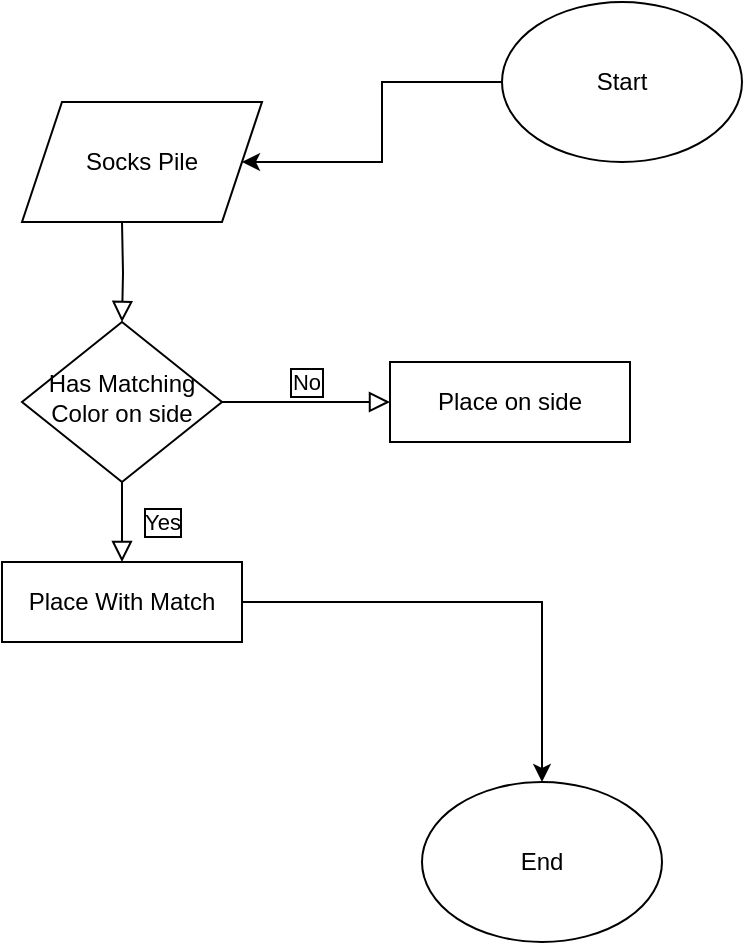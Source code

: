 <mxfile version="14.6.6" type="github" pages="7">
  <diagram id="C5RBs43oDa-KdzZeNtuy" name="Socks">
    <mxGraphModel dx="1002" dy="658" grid="1" gridSize="10" guides="1" tooltips="1" connect="1" arrows="1" fold="1" page="1" pageScale="1" pageWidth="827" pageHeight="1169" math="0" shadow="0">
      <root>
        <mxCell id="WIyWlLk6GJQsqaUBKTNV-0" />
        <mxCell id="WIyWlLk6GJQsqaUBKTNV-1" parent="WIyWlLk6GJQsqaUBKTNV-0" />
        <mxCell id="WIyWlLk6GJQsqaUBKTNV-2" value="" style="rounded=0;html=1;jettySize=auto;orthogonalLoop=1;fontSize=11;endArrow=block;endFill=0;endSize=8;strokeWidth=1;shadow=0;labelBackgroundColor=none;edgeStyle=orthogonalEdgeStyle;" parent="WIyWlLk6GJQsqaUBKTNV-1" target="WIyWlLk6GJQsqaUBKTNV-6" edge="1">
          <mxGeometry relative="1" as="geometry">
            <mxPoint x="220" y="120" as="sourcePoint" />
          </mxGeometry>
        </mxCell>
        <mxCell id="WIyWlLk6GJQsqaUBKTNV-4" value="Yes" style="rounded=0;html=1;jettySize=auto;orthogonalLoop=1;fontSize=11;endArrow=block;endFill=0;endSize=8;strokeWidth=1;shadow=0;labelBackgroundColor=none;edgeStyle=orthogonalEdgeStyle;labelBorderColor=#000000;" parent="WIyWlLk6GJQsqaUBKTNV-1" source="WIyWlLk6GJQsqaUBKTNV-6" edge="1">
          <mxGeometry y="20" relative="1" as="geometry">
            <mxPoint as="offset" />
            <mxPoint x="220" y="290" as="targetPoint" />
          </mxGeometry>
        </mxCell>
        <mxCell id="WIyWlLk6GJQsqaUBKTNV-5" value="No" style="edgeStyle=orthogonalEdgeStyle;rounded=0;html=1;jettySize=auto;orthogonalLoop=1;fontSize=11;endArrow=block;endFill=0;endSize=8;strokeWidth=1;shadow=0;labelBackgroundColor=none;entryX=0;entryY=0.5;entryDx=0;entryDy=0;labelBorderColor=#000000;" parent="WIyWlLk6GJQsqaUBKTNV-1" source="WIyWlLk6GJQsqaUBKTNV-6" target="gODmdHOudrphZEfgqoJs-0" edge="1">
          <mxGeometry y="10" relative="1" as="geometry">
            <mxPoint as="offset" />
          </mxGeometry>
        </mxCell>
        <mxCell id="WIyWlLk6GJQsqaUBKTNV-6" value="Has Matching Color on side" style="rhombus;whiteSpace=wrap;html=1;shadow=0;fontFamily=Helvetica;fontSize=12;align=center;strokeWidth=1;spacing=6;spacingTop=-4;" parent="WIyWlLk6GJQsqaUBKTNV-1" vertex="1">
          <mxGeometry x="170" y="170" width="100" height="80" as="geometry" />
        </mxCell>
        <mxCell id="EPPuOTUzUYi-cAs1gJ0Z-3" style="edgeStyle=orthogonalEdgeStyle;rounded=0;orthogonalLoop=1;jettySize=auto;html=1;exitX=1;exitY=0.5;exitDx=0;exitDy=0;entryX=0.5;entryY=0;entryDx=0;entryDy=0;fontColor=#000000;" parent="WIyWlLk6GJQsqaUBKTNV-1" source="WIyWlLk6GJQsqaUBKTNV-7" target="EPPuOTUzUYi-cAs1gJ0Z-2" edge="1">
          <mxGeometry relative="1" as="geometry" />
        </mxCell>
        <mxCell id="WIyWlLk6GJQsqaUBKTNV-7" value="Place With Match" style="rounded=0;whiteSpace=wrap;html=1;fontSize=12;glass=0;strokeWidth=1;shadow=0;" parent="WIyWlLk6GJQsqaUBKTNV-1" vertex="1">
          <mxGeometry x="160" y="290" width="120" height="40" as="geometry" />
        </mxCell>
        <mxCell id="gODmdHOudrphZEfgqoJs-0" value="Place on side" style="rounded=0;whiteSpace=wrap;html=1;fontSize=12;glass=0;strokeWidth=1;shadow=0;" parent="WIyWlLk6GJQsqaUBKTNV-1" vertex="1">
          <mxGeometry x="354" y="190" width="120" height="40" as="geometry" />
        </mxCell>
        <mxCell id="EPPuOTUzUYi-cAs1gJ0Z-1" style="edgeStyle=orthogonalEdgeStyle;rounded=0;orthogonalLoop=1;jettySize=auto;html=1;exitX=0;exitY=0.5;exitDx=0;exitDy=0;entryX=1;entryY=0.5;entryDx=0;entryDy=0;fontColor=#000000;" parent="WIyWlLk6GJQsqaUBKTNV-1" source="EPPuOTUzUYi-cAs1gJ0Z-0" target="xTXGooyQytZjwpODBnOT-0" edge="1">
          <mxGeometry relative="1" as="geometry">
            <mxPoint x="280" y="100" as="targetPoint" />
          </mxGeometry>
        </mxCell>
        <mxCell id="EPPuOTUzUYi-cAs1gJ0Z-0" value="Start" style="ellipse;whiteSpace=wrap;html=1;fontColor=#000000;" parent="WIyWlLk6GJQsqaUBKTNV-1" vertex="1">
          <mxGeometry x="410" y="10" width="120" height="80" as="geometry" />
        </mxCell>
        <mxCell id="EPPuOTUzUYi-cAs1gJ0Z-2" value="End" style="ellipse;whiteSpace=wrap;html=1;fontColor=#000000;" parent="WIyWlLk6GJQsqaUBKTNV-1" vertex="1">
          <mxGeometry x="370" y="400" width="120" height="80" as="geometry" />
        </mxCell>
        <mxCell id="xTXGooyQytZjwpODBnOT-0" value="Socks Pile" style="shape=parallelogram;perimeter=parallelogramPerimeter;whiteSpace=wrap;html=1;fixedSize=1;rounded=0;sketch=0;" vertex="1" parent="WIyWlLk6GJQsqaUBKTNV-1">
          <mxGeometry x="170" y="60" width="120" height="60" as="geometry" />
        </mxCell>
      </root>
    </mxGraphModel>
  </diagram>
  <diagram id="JwaZIwLnCaRZqTgcnBQv" name="Shirts">
    <mxGraphModel dx="1002" dy="715" grid="1" gridSize="10" guides="1" tooltips="1" connect="1" arrows="1" fold="1" page="1" pageScale="1" pageWidth="850" pageHeight="1100" math="0" shadow="0">
      <root>
        <mxCell id="YX02N_2gWfQbAGaPMNwx-0" />
        <mxCell id="YX02N_2gWfQbAGaPMNwx-1" parent="YX02N_2gWfQbAGaPMNwx-0" />
        <mxCell id="n0wWu6Av8mYLY1hxn7-u-5" style="edgeStyle=orthogonalEdgeStyle;rounded=0;orthogonalLoop=1;jettySize=auto;html=1;exitX=0.5;exitY=1;exitDx=0;exitDy=0;entryX=0.5;entryY=0;entryDx=0;entryDy=0;" parent="YX02N_2gWfQbAGaPMNwx-1" source="YX02N_2gWfQbAGaPMNwx-3" target="YX02N_2gWfQbAGaPMNwx-6" edge="1">
          <mxGeometry relative="1" as="geometry" />
        </mxCell>
        <mxCell id="YX02N_2gWfQbAGaPMNwx-3" value="Start in Middle of Rack" style="rounded=1;whiteSpace=wrap;html=1;fontSize=12;glass=0;strokeWidth=1;shadow=0;" parent="YX02N_2gWfQbAGaPMNwx-1" vertex="1">
          <mxGeometry x="350" y="60" width="120" height="40" as="geometry" />
        </mxCell>
        <mxCell id="YX02N_2gWfQbAGaPMNwx-4" value="Too Small" style="edgeStyle=orthogonalEdgeStyle;rounded=0;html=1;jettySize=auto;orthogonalLoop=1;fontSize=11;endArrow=block;endFill=0;endSize=8;strokeWidth=1;shadow=0;labelBackgroundColor=none;labelBorderColor=#000000;" parent="YX02N_2gWfQbAGaPMNwx-1" source="YX02N_2gWfQbAGaPMNwx-6" target="YX02N_2gWfQbAGaPMNwx-8" edge="1">
          <mxGeometry y="10" relative="1" as="geometry">
            <mxPoint as="offset" />
          </mxGeometry>
        </mxCell>
        <mxCell id="YX02N_2gWfQbAGaPMNwx-5" value="Too Big" style="edgeStyle=orthogonalEdgeStyle;rounded=0;orthogonalLoop=1;jettySize=auto;html=1;labelBorderColor=#000000;" parent="YX02N_2gWfQbAGaPMNwx-1" source="YX02N_2gWfQbAGaPMNwx-6" target="YX02N_2gWfQbAGaPMNwx-10" edge="1">
          <mxGeometry relative="1" as="geometry" />
        </mxCell>
        <mxCell id="YX02N_2gWfQbAGaPMNwx-6" value="Shirt Size" style="rhombus;whiteSpace=wrap;html=1;shadow=0;fontFamily=Helvetica;fontSize=12;align=center;strokeWidth=1;spacing=6;spacingTop=-4;" parent="YX02N_2gWfQbAGaPMNwx-1" vertex="1">
          <mxGeometry x="360" y="150" width="100" height="80" as="geometry" />
        </mxCell>
        <mxCell id="n0wWu6Av8mYLY1hxn7-u-2" style="edgeStyle=orthogonalEdgeStyle;rounded=0;orthogonalLoop=1;jettySize=auto;html=1;entryX=1;entryY=0.5;entryDx=0;entryDy=0;" parent="YX02N_2gWfQbAGaPMNwx-1" source="YX02N_2gWfQbAGaPMNwx-8" target="n0wWu6Av8mYLY1hxn7-u-1" edge="1">
          <mxGeometry relative="1" as="geometry">
            <Array as="points">
              <mxPoint x="610" y="330" />
            </Array>
          </mxGeometry>
        </mxCell>
        <mxCell id="YX02N_2gWfQbAGaPMNwx-8" value="Move Right" style="rounded=0;whiteSpace=wrap;html=1;fontSize=12;glass=0;strokeWidth=1;shadow=0;" parent="YX02N_2gWfQbAGaPMNwx-1" vertex="1">
          <mxGeometry x="560" y="170" width="120" height="40" as="geometry" />
        </mxCell>
        <mxCell id="n0wWu6Av8mYLY1hxn7-u-3" style="edgeStyle=orthogonalEdgeStyle;rounded=0;orthogonalLoop=1;jettySize=auto;html=1;exitX=0.5;exitY=1;exitDx=0;exitDy=0;entryX=0;entryY=0.5;entryDx=0;entryDy=0;" parent="YX02N_2gWfQbAGaPMNwx-1" source="YX02N_2gWfQbAGaPMNwx-10" target="n0wWu6Av8mYLY1hxn7-u-1" edge="1">
          <mxGeometry relative="1" as="geometry" />
        </mxCell>
        <mxCell id="YX02N_2gWfQbAGaPMNwx-10" value="Move Left" style="rounded=0;whiteSpace=wrap;html=1;fontSize=12;glass=0;strokeWidth=1;shadow=0;" parent="YX02N_2gWfQbAGaPMNwx-1" vertex="1">
          <mxGeometry x="170" y="170" width="120" height="40" as="geometry" />
        </mxCell>
        <mxCell id="YX02N_2gWfQbAGaPMNwx-12" value="Yes" style="edgeStyle=orthogonalEdgeStyle;rounded=0;orthogonalLoop=1;jettySize=auto;html=1;labelBorderColor=#000000;" parent="YX02N_2gWfQbAGaPMNwx-1" edge="1">
          <mxGeometry relative="1" as="geometry">
            <mxPoint x="410" y="365" as="sourcePoint" />
            <mxPoint x="410" y="437.5" as="targetPoint" />
          </mxGeometry>
        </mxCell>
        <mxCell id="n0wWu6Av8mYLY1hxn7-u-4" value="No" style="edgeStyle=orthogonalEdgeStyle;rounded=0;orthogonalLoop=1;jettySize=auto;html=1;exitX=0.5;exitY=0;exitDx=0;exitDy=0;entryX=0.5;entryY=1;entryDx=0;entryDy=0;labelBorderColor=#000000;" parent="YX02N_2gWfQbAGaPMNwx-1" source="n0wWu6Av8mYLY1hxn7-u-1" target="YX02N_2gWfQbAGaPMNwx-6" edge="1">
          <mxGeometry relative="1" as="geometry" />
        </mxCell>
        <mxCell id="n0wWu6Av8mYLY1hxn7-u-1" value="Right Size" style="rhombus;whiteSpace=wrap;html=1;shadow=0;fontFamily=Helvetica;fontSize=12;align=center;strokeWidth=1;spacing=6;spacingTop=-4;" parent="YX02N_2gWfQbAGaPMNwx-1" vertex="1">
          <mxGeometry x="360" y="290" width="100" height="80" as="geometry" />
        </mxCell>
        <mxCell id="2FtDQ7X0aYbyGIQMDfKx-0" value="End" style="ellipse;whiteSpace=wrap;html=1;fontColor=#000000;" parent="YX02N_2gWfQbAGaPMNwx-1" vertex="1">
          <mxGeometry x="350" y="440" width="120" height="80" as="geometry" />
        </mxCell>
      </root>
    </mxGraphModel>
  </diagram>
  <diagram id="P8_YYbq9w0NBElO1dFQf" name="Food">
    <mxGraphModel dx="2029" dy="774" grid="1" gridSize="10" guides="1" tooltips="1" connect="1" arrows="1" fold="1" page="1" pageScale="1" pageWidth="850" pageHeight="1100" math="0" shadow="0">
      <root>
        <mxCell id="TCgS16UWPqWZcTtPF7X4-0" />
        <mxCell id="TCgS16UWPqWZcTtPF7X4-1" parent="TCgS16UWPqWZcTtPF7X4-0" />
        <mxCell id="TCgS16UWPqWZcTtPF7X4-2" value="Yes" style="edgeStyle=orthogonalEdgeStyle;rounded=0;orthogonalLoop=1;jettySize=auto;html=1;exitX=1;exitY=0.5;exitDx=0;exitDy=0;entryX=0;entryY=0.5;entryDx=0;entryDy=0;labelBorderColor=#000000;" parent="TCgS16UWPqWZcTtPF7X4-1" source="TCgS16UWPqWZcTtPF7X4-4" target="TCgS16UWPqWZcTtPF7X4-6" edge="1">
          <mxGeometry relative="1" as="geometry" />
        </mxCell>
        <mxCell id="TCgS16UWPqWZcTtPF7X4-3" value="No" style="edgeStyle=orthogonalEdgeStyle;rounded=0;orthogonalLoop=1;jettySize=auto;html=1;exitX=0.5;exitY=1;exitDx=0;exitDy=0;entryX=0;entryY=0.5;entryDx=0;entryDy=0;labelBorderColor=#000000;" parent="TCgS16UWPqWZcTtPF7X4-1" source="TCgS16UWPqWZcTtPF7X4-4" target="TCgS16UWPqWZcTtPF7X4-10" edge="1">
          <mxGeometry x="-0.778" relative="1" as="geometry">
            <mxPoint as="offset" />
          </mxGeometry>
        </mxCell>
        <mxCell id="TCgS16UWPqWZcTtPF7X4-4" value="Item Needed" style="rhombus;whiteSpace=wrap;html=1;shadow=0;fontFamily=Helvetica;fontSize=12;align=center;strokeWidth=1;spacing=6;spacingTop=-4;" parent="TCgS16UWPqWZcTtPF7X4-1" vertex="1">
          <mxGeometry x="-625" y="170" width="100" height="80" as="geometry" />
        </mxCell>
        <mxCell id="TCgS16UWPqWZcTtPF7X4-5" value="" style="edgeStyle=orthogonalEdgeStyle;rounded=0;orthogonalLoop=1;jettySize=auto;html=1;" parent="TCgS16UWPqWZcTtPF7X4-1" source="TCgS16UWPqWZcTtPF7X4-6" edge="1">
          <mxGeometry relative="1" as="geometry">
            <mxPoint x="-365" y="290" as="targetPoint" />
          </mxGeometry>
        </mxCell>
        <mxCell id="TCgS16UWPqWZcTtPF7X4-6" value="Add to List" style="whiteSpace=wrap;html=1;rounded=0;shadow=0;strokeWidth=1;glass=0;" parent="TCgS16UWPqWZcTtPF7X4-1" vertex="1">
          <mxGeometry x="-425" y="187.5" width="120" height="45" as="geometry" />
        </mxCell>
        <mxCell id="TCgS16UWPqWZcTtPF7X4-7" value="Yes" style="edgeStyle=orthogonalEdgeStyle;rounded=0;orthogonalLoop=1;jettySize=auto;html=1;exitX=1;exitY=0.5;exitDx=0;exitDy=0;labelBorderColor=#000000;" parent="TCgS16UWPqWZcTtPF7X4-1" source="WmwJRZxapRDCOBKStBZ3-0" edge="1">
          <mxGeometry relative="1" as="geometry">
            <mxPoint x="-225" y="335" as="targetPoint" />
            <mxPoint x="-305" y="335" as="sourcePoint" />
          </mxGeometry>
        </mxCell>
        <mxCell id="TCgS16UWPqWZcTtPF7X4-8" value="No" style="edgeStyle=orthogonalEdgeStyle;rounded=0;orthogonalLoop=1;jettySize=auto;html=1;exitX=0.5;exitY=1;exitDx=0;exitDy=0;" parent="TCgS16UWPqWZcTtPF7X4-1" source="WmwJRZxapRDCOBKStBZ3-0" target="TCgS16UWPqWZcTtPF7X4-10" edge="1">
          <mxGeometry relative="1" as="geometry">
            <Array as="points" />
            <mxPoint x="-365" y="380" as="sourcePoint" />
          </mxGeometry>
        </mxCell>
        <mxCell id="j527JFztCxBfY66_3Vbe-3" style="edgeStyle=orthogonalEdgeStyle;rounded=0;orthogonalLoop=1;jettySize=auto;html=1;exitX=1;exitY=0.5;exitDx=0;exitDy=0;entryX=0;entryY=0.5;entryDx=0;entryDy=0;fontColor=#000000;" parent="TCgS16UWPqWZcTtPF7X4-1" source="TCgS16UWPqWZcTtPF7X4-10" target="j527JFztCxBfY66_3Vbe-2" edge="1">
          <mxGeometry relative="1" as="geometry" />
        </mxCell>
        <mxCell id="TCgS16UWPqWZcTtPF7X4-10" value="Do Nothing" style="whiteSpace=wrap;html=1;rounded=0;shadow=0;strokeWidth=1;glass=0;" parent="TCgS16UWPqWZcTtPF7X4-1" vertex="1">
          <mxGeometry x="-425" y="437.5" width="120" height="45" as="geometry" />
        </mxCell>
        <mxCell id="j527JFztCxBfY66_3Vbe-4" style="edgeStyle=orthogonalEdgeStyle;rounded=0;orthogonalLoop=1;jettySize=auto;html=1;exitX=0.5;exitY=1;exitDx=0;exitDy=0;fontColor=#000000;" parent="TCgS16UWPqWZcTtPF7X4-1" source="TCgS16UWPqWZcTtPF7X4-11" target="j527JFztCxBfY66_3Vbe-2" edge="1">
          <mxGeometry relative="1" as="geometry" />
        </mxCell>
        <mxCell id="TCgS16UWPqWZcTtPF7X4-11" value="Go to Store" style="whiteSpace=wrap;html=1;rounded=0;shadow=0;strokeWidth=1;glass=0;" parent="TCgS16UWPqWZcTtPF7X4-1" vertex="1">
          <mxGeometry x="-225" y="312.5" width="120" height="45" as="geometry" />
        </mxCell>
        <mxCell id="WmwJRZxapRDCOBKStBZ3-0" value="Item List &amp;gt;= 5" style="rhombus;whiteSpace=wrap;html=1;shadow=0;fontFamily=Helvetica;fontSize=12;align=center;strokeWidth=1;spacing=6;spacingTop=-4;" parent="TCgS16UWPqWZcTtPF7X4-1" vertex="1">
          <mxGeometry x="-415" y="290" width="100" height="80" as="geometry" />
        </mxCell>
        <mxCell id="j527JFztCxBfY66_3Vbe-1" style="edgeStyle=orthogonalEdgeStyle;rounded=0;orthogonalLoop=1;jettySize=auto;html=1;exitX=1;exitY=0.5;exitDx=0;exitDy=0;entryX=0;entryY=0.5;entryDx=0;entryDy=0;fontColor=#000000;" parent="TCgS16UWPqWZcTtPF7X4-1" source="j527JFztCxBfY66_3Vbe-0" target="TCgS16UWPqWZcTtPF7X4-4" edge="1">
          <mxGeometry relative="1" as="geometry" />
        </mxCell>
        <mxCell id="j527JFztCxBfY66_3Vbe-0" value="Start" style="ellipse;whiteSpace=wrap;html=1;fontColor=#000000;" parent="TCgS16UWPqWZcTtPF7X4-1" vertex="1">
          <mxGeometry x="-805" y="90" width="120" height="80" as="geometry" />
        </mxCell>
        <mxCell id="j527JFztCxBfY66_3Vbe-2" value="End" style="ellipse;whiteSpace=wrap;html=1;fontColor=#000000;" parent="TCgS16UWPqWZcTtPF7X4-1" vertex="1">
          <mxGeometry x="-165" y="490" width="120" height="80" as="geometry" />
        </mxCell>
      </root>
    </mxGraphModel>
  </diagram>
  <diagram id="xv993Q9pEGmPM_gxwt47" name="Maze">
    <mxGraphModel dx="1002" dy="715" grid="1" gridSize="10" guides="1" tooltips="1" connect="1" arrows="1" fold="1" page="1" pageScale="1" pageWidth="850" pageHeight="1100" math="0" shadow="0">
      <root>
        <mxCell id="hP3BRZbf5tPtZrtCrIV2-0" />
        <mxCell id="hP3BRZbf5tPtZrtCrIV2-1" parent="hP3BRZbf5tPtZrtCrIV2-0" />
        <mxCell id="hPZNmaf0HsA6M60wiDp--0" value="Yes" style="edgeStyle=orthogonalEdgeStyle;rounded=0;orthogonalLoop=1;jettySize=auto;html=1;exitX=1;exitY=0.5;exitDx=0;exitDy=0;entryX=0;entryY=0.5;entryDx=0;entryDy=0;labelBorderColor=#000000;" parent="hP3BRZbf5tPtZrtCrIV2-1" source="hPZNmaf0HsA6M60wiDp--2" target="hPZNmaf0HsA6M60wiDp--23" edge="1">
          <mxGeometry relative="1" as="geometry">
            <mxPoint x="370" y="190" as="targetPoint" />
          </mxGeometry>
        </mxCell>
        <mxCell id="hPZNmaf0HsA6M60wiDp--1" value="No" style="edgeStyle=orthogonalEdgeStyle;rounded=0;orthogonalLoop=1;jettySize=auto;html=1;exitX=0.5;exitY=1;exitDx=0;exitDy=0;labelBorderColor=#000000;" parent="hP3BRZbf5tPtZrtCrIV2-1" source="hPZNmaf0HsA6M60wiDp--2" target="hPZNmaf0HsA6M60wiDp--12" edge="1">
          <mxGeometry x="-0.2" relative="1" as="geometry">
            <mxPoint as="offset" />
            <mxPoint x="220" y="240" as="sourcePoint" />
            <mxPoint x="370" y="440" as="targetPoint" />
          </mxGeometry>
        </mxCell>
        <mxCell id="hPZNmaf0HsA6M60wiDp--2" value="Path Blocked" style="rhombus;whiteSpace=wrap;html=1;shadow=0;fontFamily=Helvetica;fontSize=12;align=center;strokeWidth=1;spacing=6;spacingTop=-4;" parent="hP3BRZbf5tPtZrtCrIV2-1" vertex="1">
          <mxGeometry x="170" y="150" width="100" height="80" as="geometry" />
        </mxCell>
        <mxCell id="hPZNmaf0HsA6M60wiDp--3" value="No" style="edgeStyle=orthogonalEdgeStyle;rounded=0;orthogonalLoop=1;jettySize=auto;html=1;entryX=0.5;entryY=0;entryDx=0;entryDy=0;exitX=0.5;exitY=1;exitDx=0;exitDy=0;" parent="hP3BRZbf5tPtZrtCrIV2-1" source="hPZNmaf0HsA6M60wiDp--23" target="hPZNmaf0HsA6M60wiDp--14" edge="1">
          <mxGeometry relative="1" as="geometry">
            <mxPoint x="430" y="270" as="targetPoint" />
            <mxPoint x="430" y="212.5" as="sourcePoint" />
          </mxGeometry>
        </mxCell>
        <mxCell id="hPZNmaf0HsA6M60wiDp--20" style="edgeStyle=orthogonalEdgeStyle;curved=1;orthogonalLoop=1;jettySize=auto;html=1;exitX=1;exitY=0.5;exitDx=0;exitDy=0;entryX=0;entryY=0.5;entryDx=0;entryDy=0;" parent="hP3BRZbf5tPtZrtCrIV2-1" target="hPZNmaf0HsA6M60wiDp--19" edge="1">
          <mxGeometry relative="1" as="geometry">
            <mxPoint x="130" y="72.5" as="sourcePoint" />
          </mxGeometry>
        </mxCell>
        <mxCell id="hPZNmaf0HsA6M60wiDp--30" style="edgeStyle=orthogonalEdgeStyle;curved=1;orthogonalLoop=1;jettySize=auto;html=1;exitX=0.5;exitY=1;exitDx=0;exitDy=0;" parent="hP3BRZbf5tPtZrtCrIV2-1" source="hPZNmaf0HsA6M60wiDp--12" target="hPZNmaf0HsA6M60wiDp--29" edge="1">
          <mxGeometry relative="1" as="geometry" />
        </mxCell>
        <mxCell id="hPZNmaf0HsA6M60wiDp--12" value="Walk forwards" style="whiteSpace=wrap;html=1;rounded=0;shadow=0;strokeWidth=1;glass=0;" parent="hP3BRZbf5tPtZrtCrIV2-1" vertex="1">
          <mxGeometry x="160" y="292.5" width="120" height="45" as="geometry" />
        </mxCell>
        <mxCell id="hPZNmaf0HsA6M60wiDp--25" value="No" style="edgeStyle=orthogonalEdgeStyle;orthogonalLoop=1;jettySize=auto;html=1;exitX=1;exitY=0.5;exitDx=0;exitDy=0;entryX=0.5;entryY=1;entryDx=0;entryDy=0;rounded=0;fillColor=#dae8fc;strokeColor=#6c8ebf;labelBorderColor=#000000;" parent="hP3BRZbf5tPtZrtCrIV2-1" source="hPZNmaf0HsA6M60wiDp--14" target="hPZNmaf0HsA6M60wiDp--15" edge="1">
          <mxGeometry x="-0.379" relative="1" as="geometry">
            <mxPoint as="offset" />
          </mxGeometry>
        </mxCell>
        <mxCell id="hPZNmaf0HsA6M60wiDp--27" value="Yes" style="edgeStyle=orthogonalEdgeStyle;rounded=0;orthogonalLoop=1;jettySize=auto;html=1;exitX=0.5;exitY=1;exitDx=0;exitDy=0;entryX=0.5;entryY=0;entryDx=0;entryDy=0;labelBorderColor=#000000;" parent="hP3BRZbf5tPtZrtCrIV2-1" source="hPZNmaf0HsA6M60wiDp--14" target="hPZNmaf0HsA6M60wiDp--22" edge="1">
          <mxGeometry relative="1" as="geometry" />
        </mxCell>
        <mxCell id="hPZNmaf0HsA6M60wiDp--14" value="Can Turn" style="rhombus;whiteSpace=wrap;html=1;shadow=0;fontFamily=Helvetica;fontSize=12;align=center;strokeWidth=1;spacing=6;spacingTop=-4;" parent="hP3BRZbf5tPtZrtCrIV2-1" vertex="1">
          <mxGeometry x="400" y="290" width="100" height="80" as="geometry" />
        </mxCell>
        <mxCell id="hPZNmaf0HsA6M60wiDp--16" style="edgeStyle=orthogonalEdgeStyle;orthogonalLoop=1;jettySize=auto;html=1;exitX=0;exitY=0.5;exitDx=0;exitDy=0;entryX=0;entryY=1;entryDx=0;entryDy=0;strokeColor=none;curved=1;" parent="hP3BRZbf5tPtZrtCrIV2-1" source="hPZNmaf0HsA6M60wiDp--15" target="hPZNmaf0HsA6M60wiDp--14" edge="1">
          <mxGeometry relative="1" as="geometry">
            <Array as="points">
              <mxPoint x="250" y="313" />
              <mxPoint x="350" y="313" />
              <mxPoint x="350" y="240" />
              <mxPoint x="380" y="240" />
              <mxPoint x="380" y="400" />
              <mxPoint x="465" y="400" />
            </Array>
          </mxGeometry>
        </mxCell>
        <mxCell id="hPZNmaf0HsA6M60wiDp--34" style="edgeStyle=orthogonalEdgeStyle;rounded=0;orthogonalLoop=1;jettySize=auto;html=1;exitX=0;exitY=1;exitDx=0;exitDy=0;fillColor=#dae8fc;strokeColor=#6c8ebf;" parent="hP3BRZbf5tPtZrtCrIV2-1" source="hPZNmaf0HsA6M60wiDp--15" edge="1">
          <mxGeometry relative="1" as="geometry">
            <mxPoint x="480" y="310" as="targetPoint" />
          </mxGeometry>
        </mxCell>
        <mxCell id="hPZNmaf0HsA6M60wiDp--15" value="Retrace String" style="whiteSpace=wrap;html=1;rounded=0;shadow=0;strokeWidth=1;glass=0;" parent="hP3BRZbf5tPtZrtCrIV2-1" vertex="1">
          <mxGeometry x="580" y="167.5" width="120" height="45" as="geometry" />
        </mxCell>
        <mxCell id="hPZNmaf0HsA6M60wiDp--21" style="edgeStyle=orthogonalEdgeStyle;curved=1;orthogonalLoop=1;jettySize=auto;html=1;exitX=0.5;exitY=1;exitDx=0;exitDy=0;entryX=0.5;entryY=0;entryDx=0;entryDy=0;" parent="hP3BRZbf5tPtZrtCrIV2-1" source="hPZNmaf0HsA6M60wiDp--19" target="hPZNmaf0HsA6M60wiDp--2" edge="1">
          <mxGeometry relative="1" as="geometry" />
        </mxCell>
        <mxCell id="hPZNmaf0HsA6M60wiDp--19" value="Place String" style="whiteSpace=wrap;html=1;rounded=0;shadow=0;strokeWidth=1;glass=0;" parent="hP3BRZbf5tPtZrtCrIV2-1" vertex="1">
          <mxGeometry x="320" y="30" width="120" height="45" as="geometry" />
        </mxCell>
        <mxCell id="hPZNmaf0HsA6M60wiDp--28" style="edgeStyle=orthogonalEdgeStyle;orthogonalLoop=1;jettySize=auto;html=1;exitX=0;exitY=0.5;exitDx=0;exitDy=0;entryX=1;entryY=1;entryDx=0;entryDy=0;curved=1;" parent="hP3BRZbf5tPtZrtCrIV2-1" source="hPZNmaf0HsA6M60wiDp--22" target="hPZNmaf0HsA6M60wiDp--2" edge="1">
          <mxGeometry relative="1" as="geometry">
            <Array as="points">
              <mxPoint x="320" y="453" />
              <mxPoint x="320" y="210" />
            </Array>
          </mxGeometry>
        </mxCell>
        <mxCell id="hPZNmaf0HsA6M60wiDp--22" value="Turn" style="whiteSpace=wrap;html=1;rounded=0;shadow=0;strokeWidth=1;glass=0;" parent="hP3BRZbf5tPtZrtCrIV2-1" vertex="1">
          <mxGeometry x="390" y="430" width="120" height="45" as="geometry" />
        </mxCell>
        <mxCell id="hPZNmaf0HsA6M60wiDp--24" value="Yes" style="edgeStyle=orthogonalEdgeStyle;curved=1;orthogonalLoop=1;jettySize=auto;html=1;exitX=1;exitY=0.5;exitDx=0;exitDy=0;entryX=0;entryY=0.5;entryDx=0;entryDy=0;labelBorderColor=#000000;" parent="hP3BRZbf5tPtZrtCrIV2-1" source="hPZNmaf0HsA6M60wiDp--23" target="hPZNmaf0HsA6M60wiDp--15" edge="1">
          <mxGeometry relative="1" as="geometry" />
        </mxCell>
        <mxCell id="hPZNmaf0HsA6M60wiDp--23" value="Path Blocked By string" style="rhombus;whiteSpace=wrap;html=1;shadow=0;fontFamily=Helvetica;fontSize=12;align=center;strokeWidth=1;spacing=6;spacingTop=-4;" parent="hP3BRZbf5tPtZrtCrIV2-1" vertex="1">
          <mxGeometry x="400" y="150" width="100" height="80" as="geometry" />
        </mxCell>
        <mxCell id="hPZNmaf0HsA6M60wiDp--31" value="No" style="edgeStyle=orthogonalEdgeStyle;curved=1;orthogonalLoop=1;jettySize=auto;html=1;exitX=0;exitY=0.5;exitDx=0;exitDy=0;entryX=0;entryY=0.5;entryDx=0;entryDy=0;labelBorderColor=#000000;" parent="hP3BRZbf5tPtZrtCrIV2-1" source="hPZNmaf0HsA6M60wiDp--29" target="hPZNmaf0HsA6M60wiDp--2" edge="1">
          <mxGeometry relative="1" as="geometry">
            <Array as="points">
              <mxPoint x="90" y="460" />
              <mxPoint x="90" y="190" />
            </Array>
          </mxGeometry>
        </mxCell>
        <mxCell id="hPZNmaf0HsA6M60wiDp--32" value="Yes" style="edgeStyle=orthogonalEdgeStyle;orthogonalLoop=1;jettySize=auto;html=1;exitX=0.5;exitY=1;exitDx=0;exitDy=0;entryX=0.008;entryY=0.588;entryDx=0;entryDy=0;rounded=0;labelBorderColor=#000000;entryPerimeter=0;" parent="hP3BRZbf5tPtZrtCrIV2-1" source="hPZNmaf0HsA6M60wiDp--29" target="j2ZZWy45p0yVnyAGi9mt-1" edge="1">
          <mxGeometry relative="1" as="geometry">
            <mxPoint x="330" y="567.5" as="targetPoint" />
          </mxGeometry>
        </mxCell>
        <mxCell id="hPZNmaf0HsA6M60wiDp--29" value="At End" style="rhombus;whiteSpace=wrap;html=1;shadow=0;fontFamily=Helvetica;fontSize=12;align=center;strokeWidth=1;spacing=6;spacingTop=-4;" parent="hP3BRZbf5tPtZrtCrIV2-1" vertex="1">
          <mxGeometry x="170" y="420" width="100" height="80" as="geometry" />
        </mxCell>
        <mxCell id="hPZNmaf0HsA6M60wiDp--35" value="Loop" style="text;html=1;align=center;verticalAlign=middle;resizable=0;points=[];autosize=1;strokeColor=none;fontColor=#007FFF;" parent="hP3BRZbf5tPtZrtCrIV2-1" vertex="1">
          <mxGeometry x="550" y="280" width="40" height="20" as="geometry" />
        </mxCell>
        <mxCell id="j2ZZWy45p0yVnyAGi9mt-0" value="Start" style="ellipse;whiteSpace=wrap;html=1;fontColor=#000000;" parent="hP3BRZbf5tPtZrtCrIV2-1" vertex="1">
          <mxGeometry x="10" y="30" width="120" height="80" as="geometry" />
        </mxCell>
        <mxCell id="j2ZZWy45p0yVnyAGi9mt-1" value="End" style="ellipse;whiteSpace=wrap;html=1;fontColor=#000000;" parent="hP3BRZbf5tPtZrtCrIV2-1" vertex="1">
          <mxGeometry x="400" y="510" width="120" height="80" as="geometry" />
        </mxCell>
      </root>
    </mxGraphModel>
  </diagram>
  <diagram id="FyrGQjI8G2rFKBScx5Wk" name="Mail">
    <mxGraphModel dx="1002" dy="715" grid="1" gridSize="10" guides="1" tooltips="1" connect="1" arrows="1" fold="1" page="1" pageScale="1" pageWidth="850" pageHeight="1100" math="0" shadow="0">
      <root>
        <mxCell id="YbGT4t_UaGKR6pRkS9q8-0" />
        <mxCell id="YbGT4t_UaGKR6pRkS9q8-1" parent="YbGT4t_UaGKR6pRkS9q8-0" />
        <mxCell id="NcpBdbc12NjHtdVDo96e-1" value="No" style="edgeStyle=orthogonalEdgeStyle;rounded=0;orthogonalLoop=1;jettySize=auto;html=1;exitX=0.5;exitY=1;exitDx=0;exitDy=0;entryX=1;entryY=0.5;entryDx=0;entryDy=0;labelBorderColor=#000000;" parent="YbGT4t_UaGKR6pRkS9q8-1" source="NcpBdbc12NjHtdVDo96e-2" edge="1">
          <mxGeometry x="-0.778" relative="1" as="geometry">
            <mxPoint as="offset" />
            <mxPoint x="490" y="330" as="targetPoint" />
          </mxGeometry>
        </mxCell>
        <mxCell id="NcpBdbc12NjHtdVDo96e-25" value="Yes" style="edgeStyle=orthogonalEdgeStyle;rounded=0;orthogonalLoop=1;jettySize=auto;html=1;fontColor=#000000;entryX=1;entryY=0.5;entryDx=0;entryDy=0;labelBorderColor=#000000;" parent="YbGT4t_UaGKR6pRkS9q8-1" source="NcpBdbc12NjHtdVDo96e-2" target="NcpBdbc12NjHtdVDo96e-8" edge="1">
          <mxGeometry relative="1" as="geometry">
            <mxPoint x="340.0" y="290" as="targetPoint" />
          </mxGeometry>
        </mxCell>
        <mxCell id="NcpBdbc12NjHtdVDo96e-2" value="Item A &amp;gt; Left Item" style="rhombus;whiteSpace=wrap;html=1;shadow=0;fontFamily=Helvetica;fontSize=12;align=center;strokeWidth=1;spacing=6;spacingTop=-4;" parent="YbGT4t_UaGKR6pRkS9q8-1" vertex="1">
          <mxGeometry x="530" y="200" width="100" height="80" as="geometry" />
        </mxCell>
        <mxCell id="NcpBdbc12NjHtdVDo96e-4" value="Leave in Place" style="whiteSpace=wrap;html=1;rounded=0;shadow=0;strokeWidth=1;glass=0;" parent="YbGT4t_UaGKR6pRkS9q8-1" vertex="1">
          <mxGeometry x="530" y="450" width="120" height="45" as="geometry" />
        </mxCell>
        <mxCell id="NcpBdbc12NjHtdVDo96e-23" style="edgeStyle=orthogonalEdgeStyle;rounded=0;orthogonalLoop=1;jettySize=auto;html=1;exitX=1;exitY=0.5;exitDx=0;exitDy=0;entryX=0;entryY=0.5;entryDx=0;entryDy=0;fontColor=#000000;" parent="YbGT4t_UaGKR6pRkS9q8-1" source="NcpBdbc12NjHtdVDo96e-7" target="NcpBdbc12NjHtdVDo96e-18" edge="1">
          <mxGeometry relative="1" as="geometry" />
        </mxCell>
        <mxCell id="NcpBdbc12NjHtdVDo96e-7" value="Move Right" style="whiteSpace=wrap;html=1;rounded=0;shadow=0;strokeWidth=1;glass=0;" parent="YbGT4t_UaGKR6pRkS9q8-1" vertex="1">
          <mxGeometry x="425" y="330" width="120" height="45" as="geometry" />
        </mxCell>
        <mxCell id="NcpBdbc12NjHtdVDo96e-26" style="edgeStyle=orthogonalEdgeStyle;rounded=0;orthogonalLoop=1;jettySize=auto;html=1;exitX=0.5;exitY=1;exitDx=0;exitDy=0;entryX=1;entryY=0.5;entryDx=0;entryDy=0;fontColor=#000000;" parent="YbGT4t_UaGKR6pRkS9q8-1" source="NcpBdbc12NjHtdVDo96e-8" target="NcpBdbc12NjHtdVDo96e-18" edge="1">
          <mxGeometry relative="1" as="geometry">
            <Array as="points">
              <mxPoint x="300" y="570" />
              <mxPoint x="801" y="570" />
              <mxPoint x="801" y="320" />
            </Array>
          </mxGeometry>
        </mxCell>
        <mxCell id="NcpBdbc12NjHtdVDo96e-8" value="Move Left" style="whiteSpace=wrap;html=1;rounded=0;shadow=0;strokeWidth=1;glass=0;" parent="YbGT4t_UaGKR6pRkS9q8-1" vertex="1">
          <mxGeometry x="240" y="217.5" width="120" height="45" as="geometry" />
        </mxCell>
        <mxCell id="NcpBdbc12NjHtdVDo96e-16" style="edgeStyle=orthogonalEdgeStyle;rounded=0;orthogonalLoop=1;jettySize=auto;html=1;exitX=1;exitY=0.5;exitDx=0;exitDy=0;entryX=0;entryY=0.5;entryDx=0;entryDy=0;fontColor=#007FFF;" parent="YbGT4t_UaGKR6pRkS9q8-1" target="NcpBdbc12NjHtdVDo96e-14" edge="1">
          <mxGeometry relative="1" as="geometry">
            <mxPoint x="280.0" y="62.5" as="sourcePoint" />
          </mxGeometry>
        </mxCell>
        <mxCell id="NcpBdbc12NjHtdVDo96e-17" value="Take Item" style="edgeStyle=orthogonalEdgeStyle;rounded=0;orthogonalLoop=1;jettySize=auto;html=1;entryX=0.5;entryY=0;entryDx=0;entryDy=0;labelBorderColor=#000000;" parent="YbGT4t_UaGKR6pRkS9q8-1" source="NcpBdbc12NjHtdVDo96e-12" target="NcpBdbc12NjHtdVDo96e-2" edge="1">
          <mxGeometry relative="1" as="geometry" />
        </mxCell>
        <mxCell id="NcpBdbc12NjHtdVDo96e-12" value="List" style="swimlane;fontStyle=0;childLayout=stackLayout;horizontal=1;startSize=26;fillColor=none;horizontalStack=0;resizeParent=1;resizeParentMax=0;resizeLast=0;collapsible=1;marginBottom=0;fontColor=#007FFF;" parent="YbGT4t_UaGKR6pRkS9q8-1" vertex="1">
          <mxGeometry x="410" y="10" width="140" height="104" as="geometry" />
        </mxCell>
        <mxCell id="NcpBdbc12NjHtdVDo96e-13" value="Item A" style="text;strokeColor=none;fillColor=none;align=left;verticalAlign=top;spacingLeft=4;spacingRight=4;overflow=hidden;rotatable=0;points=[[0,0.5],[1,0.5]];portConstraint=eastwest;" parent="NcpBdbc12NjHtdVDo96e-12" vertex="1">
          <mxGeometry y="26" width="140" height="26" as="geometry" />
        </mxCell>
        <mxCell id="NcpBdbc12NjHtdVDo96e-14" value="Item B" style="text;strokeColor=none;fillColor=none;align=left;verticalAlign=top;spacingLeft=4;spacingRight=4;overflow=hidden;rotatable=0;points=[[0,0.5],[1,0.5]];portConstraint=eastwest;" parent="NcpBdbc12NjHtdVDo96e-12" vertex="1">
          <mxGeometry y="52" width="140" height="26" as="geometry" />
        </mxCell>
        <mxCell id="NcpBdbc12NjHtdVDo96e-15" value="Item C" style="text;strokeColor=none;fillColor=none;align=left;verticalAlign=top;spacingLeft=4;spacingRight=4;overflow=hidden;rotatable=0;points=[[0,0.5],[1,0.5]];portConstraint=eastwest;" parent="NcpBdbc12NjHtdVDo96e-12" vertex="1">
          <mxGeometry y="78" width="140" height="26" as="geometry" />
        </mxCell>
        <mxCell id="NcpBdbc12NjHtdVDo96e-21" value="No" style="edgeStyle=orthogonalEdgeStyle;rounded=0;orthogonalLoop=1;jettySize=auto;html=1;exitX=0.5;exitY=1;exitDx=0;exitDy=0;entryX=0.5;entryY=0;entryDx=0;entryDy=0;fontColor=#000000;labelBorderColor=#000000;" parent="YbGT4t_UaGKR6pRkS9q8-1" source="NcpBdbc12NjHtdVDo96e-18" target="NcpBdbc12NjHtdVDo96e-27" edge="1">
          <mxGeometry relative="1" as="geometry" />
        </mxCell>
        <mxCell id="NcpBdbc12NjHtdVDo96e-24" value="Yes" style="edgeStyle=orthogonalEdgeStyle;rounded=0;orthogonalLoop=1;jettySize=auto;html=1;exitX=0.5;exitY=0;exitDx=0;exitDy=0;entryX=1;entryY=0.5;entryDx=0;entryDy=0;fontColor=#000000;labelBorderColor=#000000;" parent="YbGT4t_UaGKR6pRkS9q8-1" source="NcpBdbc12NjHtdVDo96e-18" target="NcpBdbc12NjHtdVDo96e-2" edge="1">
          <mxGeometry x="0.29" relative="1" as="geometry">
            <Array as="points">
              <mxPoint x="731" y="240" />
            </Array>
            <mxPoint as="offset" />
          </mxGeometry>
        </mxCell>
        <mxCell id="NcpBdbc12NjHtdVDo96e-18" value="Item A &amp;lt; Right Item" style="rhombus;whiteSpace=wrap;html=1;shadow=0;fontFamily=Helvetica;fontSize=12;align=center;strokeWidth=1;spacing=6;spacingTop=-4;" parent="YbGT4t_UaGKR6pRkS9q8-1" vertex="1">
          <mxGeometry x="681" y="280" width="100" height="80" as="geometry" />
        </mxCell>
        <mxCell id="JBUUYj4s7WIq4x776-ZU-0" value="Yes" style="edgeStyle=orthogonalEdgeStyle;rounded=0;orthogonalLoop=1;jettySize=auto;html=1;exitX=1;exitY=0.5;exitDx=0;exitDy=0;entryX=0;entryY=0.5;entryDx=0;entryDy=0;fontColor=#000000;" parent="YbGT4t_UaGKR6pRkS9q8-1" source="NcpBdbc12NjHtdVDo96e-27" target="NcpBdbc12NjHtdVDo96e-4" edge="1">
          <mxGeometry relative="1" as="geometry" />
        </mxCell>
        <mxCell id="JBUUYj4s7WIq4x776-ZU-1" value="No" style="edgeStyle=orthogonalEdgeStyle;rounded=0;orthogonalLoop=1;jettySize=auto;html=1;exitX=0;exitY=0.5;exitDx=0;exitDy=0;entryX=0;entryY=1;entryDx=0;entryDy=0;fontColor=#000000;" parent="YbGT4t_UaGKR6pRkS9q8-1" source="NcpBdbc12NjHtdVDo96e-27" target="NcpBdbc12NjHtdVDo96e-2" edge="1">
          <mxGeometry x="-0.221" relative="1" as="geometry">
            <Array as="points">
              <mxPoint x="370" y="450" />
              <mxPoint x="370" y="270" />
              <mxPoint x="555" y="270" />
            </Array>
            <mxPoint y="-1" as="offset" />
          </mxGeometry>
        </mxCell>
        <mxCell id="NcpBdbc12NjHtdVDo96e-27" value="Item A &amp;lt; Item L" style="rhombus;whiteSpace=wrap;html=1;shadow=0;fontFamily=Helvetica;fontSize=12;align=center;strokeWidth=1;spacing=6;spacingTop=-4;" parent="YbGT4t_UaGKR6pRkS9q8-1" vertex="1">
          <mxGeometry x="360" y="410" width="100" height="80" as="geometry" />
        </mxCell>
        <mxCell id="JLaRCzGkheMLXykwBSST-0" value="Start" style="ellipse;whiteSpace=wrap;html=1;fontColor=#000000;" parent="YbGT4t_UaGKR6pRkS9q8-1" vertex="1">
          <mxGeometry x="170" y="22" width="120" height="80" as="geometry" />
        </mxCell>
      </root>
    </mxGraphModel>
  </diagram>
  <diagram id="yNM3bQeI2JvmZ7CCxA6l" name="Music man">
    <mxGraphModel dx="1002" dy="715" grid="1" gridSize="10" guides="1" tooltips="1" connect="1" arrows="1" fold="1" page="1" pageScale="1" pageWidth="850" pageHeight="1100" math="0" shadow="0">
      <root>
        <mxCell id="u1Ov_7D7V2e2_0B0laeu-0" />
        <mxCell id="u1Ov_7D7V2e2_0B0laeu-1" parent="u1Ov_7D7V2e2_0B0laeu-0" />
        <mxCell id="w3uhdXa_ciDC1Z28Zaj2-13" style="edgeStyle=orthogonalEdgeStyle;rounded=0;orthogonalLoop=1;jettySize=auto;html=1;exitX=1;exitY=0.5;exitDx=0;exitDy=0;entryX=0;entryY=0.5;entryDx=0;entryDy=0;fontColor=#000000;" parent="u1Ov_7D7V2e2_0B0laeu-1" source="52cD4kz_iDKEO3bcJBKz-0" target="w3uhdXa_ciDC1Z28Zaj2-18" edge="1">
          <mxGeometry relative="1" as="geometry" />
        </mxCell>
        <mxCell id="52cD4kz_iDKEO3bcJBKz-0" value="Start" style="ellipse;whiteSpace=wrap;html=1;fontColor=#000000;" parent="u1Ov_7D7V2e2_0B0laeu-1" vertex="1">
          <mxGeometry x="100" y="70" width="80" height="60" as="geometry" />
        </mxCell>
        <mxCell id="w3uhdXa_ciDC1Z28Zaj2-0" value="Yes" style="edgeStyle=orthogonalEdgeStyle;rounded=0;orthogonalLoop=1;jettySize=auto;html=1;exitX=1;exitY=0.5;exitDx=0;exitDy=0;entryX=0;entryY=0.5;entryDx=0;entryDy=0;labelBorderColor=#000000;" parent="u1Ov_7D7V2e2_0B0laeu-1" source="w3uhdXa_ciDC1Z28Zaj2-2" target="w3uhdXa_ciDC1Z28Zaj2-4" edge="1">
          <mxGeometry relative="1" as="geometry" />
        </mxCell>
        <mxCell id="w3uhdXa_ciDC1Z28Zaj2-1" value="No" style="edgeStyle=orthogonalEdgeStyle;rounded=0;orthogonalLoop=1;jettySize=auto;html=1;exitX=0;exitY=0.5;exitDx=0;exitDy=0;entryX=0.5;entryY=0;entryDx=0;entryDy=0;labelBorderColor=#000000;" parent="u1Ov_7D7V2e2_0B0laeu-1" source="w3uhdXa_ciDC1Z28Zaj2-2" target="w3uhdXa_ciDC1Z28Zaj2-8" edge="1">
          <mxGeometry x="-0.2" relative="1" as="geometry">
            <mxPoint as="offset" />
          </mxGeometry>
        </mxCell>
        <mxCell id="w3uhdXa_ciDC1Z28Zaj2-2" value="Likes Artist" style="rhombus;whiteSpace=wrap;html=1;shadow=0;fontFamily=Helvetica;fontSize=12;align=center;strokeWidth=1;spacing=6;spacingTop=-4;" parent="u1Ov_7D7V2e2_0B0laeu-1" vertex="1">
          <mxGeometry x="190" y="200" width="100" height="80" as="geometry" />
        </mxCell>
        <mxCell id="w3uhdXa_ciDC1Z28Zaj2-3" value="" style="edgeStyle=orthogonalEdgeStyle;rounded=0;orthogonalLoop=1;jettySize=auto;html=1;" parent="u1Ov_7D7V2e2_0B0laeu-1" source="w3uhdXa_ciDC1Z28Zaj2-4" edge="1">
          <mxGeometry relative="1" as="geometry">
            <mxPoint x="450" y="320" as="targetPoint" />
          </mxGeometry>
        </mxCell>
        <mxCell id="w3uhdXa_ciDC1Z28Zaj2-4" value="Add to list of liked artists / find influenced artists" style="whiteSpace=wrap;html=1;rounded=0;shadow=0;strokeWidth=1;glass=0;" parent="u1Ov_7D7V2e2_0B0laeu-1" vertex="1">
          <mxGeometry x="390" y="217.5" width="120" height="45" as="geometry" />
        </mxCell>
        <mxCell id="w3uhdXa_ciDC1Z28Zaj2-5" value="Yes" style="edgeStyle=orthogonalEdgeStyle;rounded=0;orthogonalLoop=1;jettySize=auto;html=1;exitX=1;exitY=0.5;exitDx=0;exitDy=0;labelBorderColor=#000000;entryX=1;entryY=0.5;entryDx=0;entryDy=0;" parent="u1Ov_7D7V2e2_0B0laeu-1" source="w3uhdXa_ciDC1Z28Zaj2-11" target="w3uhdXa_ciDC1Z28Zaj2-4" edge="1">
          <mxGeometry relative="1" as="geometry">
            <mxPoint x="590" y="365" as="targetPoint" />
            <mxPoint x="510" y="365" as="sourcePoint" />
          </mxGeometry>
        </mxCell>
        <mxCell id="w3uhdXa_ciDC1Z28Zaj2-16" style="edgeStyle=orthogonalEdgeStyle;rounded=0;orthogonalLoop=1;jettySize=auto;html=1;exitX=0.5;exitY=1;exitDx=0;exitDy=0;fontColor=#000000;" parent="u1Ov_7D7V2e2_0B0laeu-1" source="w3uhdXa_ciDC1Z28Zaj2-8" target="w3uhdXa_ciDC1Z28Zaj2-15" edge="1">
          <mxGeometry relative="1" as="geometry" />
        </mxCell>
        <mxCell id="w3uhdXa_ciDC1Z28Zaj2-8" value="Stop Listing" style="whiteSpace=wrap;html=1;rounded=0;shadow=0;strokeWidth=1;glass=0;" parent="u1Ov_7D7V2e2_0B0laeu-1" vertex="1">
          <mxGeometry x="110" y="370" width="120" height="45" as="geometry" />
        </mxCell>
        <mxCell id="w3uhdXa_ciDC1Z28Zaj2-14" value="No" style="edgeStyle=orthogonalEdgeStyle;rounded=0;orthogonalLoop=1;jettySize=auto;html=1;exitX=0;exitY=0.5;exitDx=0;exitDy=0;entryX=1;entryY=0.5;entryDx=0;entryDy=0;fontColor=#000000;labelBorderColor=#000000;" parent="u1Ov_7D7V2e2_0B0laeu-1" source="w3uhdXa_ciDC1Z28Zaj2-11" target="w3uhdXa_ciDC1Z28Zaj2-8" edge="1">
          <mxGeometry relative="1" as="geometry" />
        </mxCell>
        <mxCell id="w3uhdXa_ciDC1Z28Zaj2-11" value="Likes Influenced artist" style="rhombus;whiteSpace=wrap;html=1;shadow=0;fontFamily=Helvetica;fontSize=12;align=center;strokeWidth=1;spacing=6;spacingTop=-4;" parent="u1Ov_7D7V2e2_0B0laeu-1" vertex="1">
          <mxGeometry x="400" y="320" width="100" height="80" as="geometry" />
        </mxCell>
        <mxCell id="w3uhdXa_ciDC1Z28Zaj2-17" style="edgeStyle=orthogonalEdgeStyle;rounded=0;orthogonalLoop=1;jettySize=auto;html=1;exitX=0;exitY=0.5;exitDx=0;exitDy=0;entryX=0;entryY=0;entryDx=0;entryDy=0;fontColor=#000000;" parent="u1Ov_7D7V2e2_0B0laeu-1" source="w3uhdXa_ciDC1Z28Zaj2-15" target="w3uhdXa_ciDC1Z28Zaj2-2" edge="1">
          <mxGeometry relative="1" as="geometry">
            <Array as="points">
              <mxPoint x="90" y="528" />
              <mxPoint x="90" y="180" />
              <mxPoint x="215" y="180" />
            </Array>
          </mxGeometry>
        </mxCell>
        <mxCell id="w3uhdXa_ciDC1Z28Zaj2-15" value="Find Different artist" style="whiteSpace=wrap;html=1;rounded=0;shadow=0;strokeWidth=1;glass=0;" parent="u1Ov_7D7V2e2_0B0laeu-1" vertex="1">
          <mxGeometry x="110" y="505" width="120" height="45" as="geometry" />
        </mxCell>
        <mxCell id="w3uhdXa_ciDC1Z28Zaj2-19" style="edgeStyle=orthogonalEdgeStyle;rounded=0;orthogonalLoop=1;jettySize=auto;html=1;exitX=0.5;exitY=1;exitDx=0;exitDy=0;entryX=0.5;entryY=0;entryDx=0;entryDy=0;fontColor=#000000;" parent="u1Ov_7D7V2e2_0B0laeu-1" source="w3uhdXa_ciDC1Z28Zaj2-18" target="w3uhdXa_ciDC1Z28Zaj2-2" edge="1">
          <mxGeometry relative="1" as="geometry" />
        </mxCell>
        <mxCell id="w3uhdXa_ciDC1Z28Zaj2-18" value="Find Random Artist" style="whiteSpace=wrap;html=1;rounded=0;shadow=0;strokeWidth=1;glass=0;" parent="u1Ov_7D7V2e2_0B0laeu-1" vertex="1">
          <mxGeometry x="240" y="77.5" width="120" height="45" as="geometry" />
        </mxCell>
      </root>
    </mxGraphModel>
  </diagram>
  <diagram id="5FAaQno9LPUiffWyJsnU" name="phone addict">
    <mxGraphModel dx="1002" dy="715" grid="1" gridSize="10" guides="1" tooltips="1" connect="1" arrows="1" fold="1" page="1" pageScale="1" pageWidth="850" pageHeight="1100" math="0" shadow="0">
      <root>
        <mxCell id="GyGeGCBAXJBz5BbbIG4p-0" />
        <mxCell id="GyGeGCBAXJBz5BbbIG4p-1" parent="GyGeGCBAXJBz5BbbIG4p-0" />
        <mxCell id="GyGeGCBAXJBz5BbbIG4p-4" style="edgeStyle=orthogonalEdgeStyle;rounded=0;orthogonalLoop=1;jettySize=auto;html=1;exitX=1;exitY=0.5;exitDx=0;exitDy=0;entryX=0;entryY=0.5;entryDx=0;entryDy=0;fontColor=#000000;" parent="GyGeGCBAXJBz5BbbIG4p-1" source="GyGeGCBAXJBz5BbbIG4p-2" target="T1mr93p7NuVZj-seW-dy-0" edge="1">
          <mxGeometry relative="1" as="geometry">
            <mxPoint x="230" y="95" as="targetPoint" />
          </mxGeometry>
        </mxCell>
        <mxCell id="GyGeGCBAXJBz5BbbIG4p-2" value="Start" style="ellipse;whiteSpace=wrap;html=1;fontColor=#000000;" parent="GyGeGCBAXJBz5BbbIG4p-1" vertex="1">
          <mxGeometry x="80" y="70" width="80" height="50" as="geometry" />
        </mxCell>
        <mxCell id="GyGeGCBAXJBz5BbbIG4p-6" style="edgeStyle=orthogonalEdgeStyle;rounded=0;orthogonalLoop=1;jettySize=auto;html=1;exitX=0.45;exitY=1.008;exitDx=0;exitDy=0;entryX=0.5;entryY=0;entryDx=0;entryDy=0;fontColor=#000000;exitPerimeter=0;" parent="GyGeGCBAXJBz5BbbIG4p-1" source="T1mr93p7NuVZj-seW-dy-0" target="GyGeGCBAXJBz5BbbIG4p-13" edge="1">
          <mxGeometry relative="1" as="geometry">
            <mxPoint x="280" y="115" as="sourcePoint" />
          </mxGeometry>
        </mxCell>
        <mxCell id="GyGeGCBAXJBz5BbbIG4p-17" value="No" style="edgeStyle=orthogonalEdgeStyle;rounded=0;orthogonalLoop=1;jettySize=auto;html=1;exitX=0;exitY=0.5;exitDx=0;exitDy=0;fontColor=#000000;entryX=1;entryY=0.5;entryDx=0;entryDy=0;labelBackgroundColor=none;labelBorderColor=#000000;" parent="GyGeGCBAXJBz5BbbIG4p-1" source="GyGeGCBAXJBz5BbbIG4p-5" target="GyGeGCBAXJBz5BbbIG4p-18" edge="1">
          <mxGeometry x="0.455" y="-10" relative="1" as="geometry">
            <mxPoint x="260" y="320" as="targetPoint" />
            <mxPoint as="offset" />
          </mxGeometry>
        </mxCell>
        <mxCell id="GyGeGCBAXJBz5BbbIG4p-20" style="edgeStyle=orthogonalEdgeStyle;rounded=0;orthogonalLoop=1;jettySize=auto;html=1;exitX=1;exitY=0.5;exitDx=0;exitDy=0;labelBackgroundColor=none;fontColor=#000000;entryX=0.5;entryY=0;entryDx=0;entryDy=0;" parent="GyGeGCBAXJBz5BbbIG4p-1" source="GyGeGCBAXJBz5BbbIG4p-5" target="GyGeGCBAXJBz5BbbIG4p-22" edge="1">
          <mxGeometry relative="1" as="geometry">
            <mxPoint x="480" y="320" as="targetPoint" />
          </mxGeometry>
        </mxCell>
        <mxCell id="GyGeGCBAXJBz5BbbIG4p-5" value="IList in Update" style="rhombus;whiteSpace=wrap;html=1;fontColor=#000000;" parent="GyGeGCBAXJBz5BbbIG4p-1" vertex="1">
          <mxGeometry x="330" y="280" width="80" height="80" as="geometry" />
        </mxCell>
        <mxCell id="GyGeGCBAXJBz5BbbIG4p-7" value="Common Letters List" style="swimlane;fontStyle=0;childLayout=stackLayout;horizontal=1;startSize=26;fillColor=none;horizontalStack=0;resizeParent=1;resizeParentMax=0;resizeLast=0;collapsible=1;marginBottom=0;fontColor=#000000;" parent="GyGeGCBAXJBz5BbbIG4p-1" vertex="1">
          <mxGeometry x="470" y="40" width="140" height="104" as="geometry" />
        </mxCell>
        <mxCell id="GyGeGCBAXJBz5BbbIG4p-8" value="E" style="text;strokeColor=none;fillColor=none;align=left;verticalAlign=top;spacingLeft=4;spacingRight=4;overflow=hidden;rotatable=0;points=[[0,0.5],[1,0.5]];portConstraint=eastwest;" parent="GyGeGCBAXJBz5BbbIG4p-7" vertex="1">
          <mxGeometry y="26" width="140" height="26" as="geometry" />
        </mxCell>
        <mxCell id="GyGeGCBAXJBz5BbbIG4p-9" value="A" style="text;strokeColor=none;fillColor=none;align=left;verticalAlign=top;spacingLeft=4;spacingRight=4;overflow=hidden;rotatable=0;points=[[0,0.5],[1,0.5]];portConstraint=eastwest;" parent="GyGeGCBAXJBz5BbbIG4p-7" vertex="1">
          <mxGeometry y="52" width="140" height="26" as="geometry" />
        </mxCell>
        <mxCell id="GyGeGCBAXJBz5BbbIG4p-10" value="N" style="text;strokeColor=none;fillColor=none;align=left;verticalAlign=top;spacingLeft=4;spacingRight=4;overflow=hidden;rotatable=0;points=[[0,0.5],[1,0.5]];portConstraint=eastwest;labelBorderColor=none;" parent="GyGeGCBAXJBz5BbbIG4p-7" vertex="1">
          <mxGeometry y="78" width="140" height="26" as="geometry" />
        </mxCell>
        <mxCell id="GyGeGCBAXJBz5BbbIG4p-12" style="edgeStyle=orthogonalEdgeStyle;rounded=0;orthogonalLoop=1;jettySize=auto;html=1;exitX=0;exitY=0.5;exitDx=0;exitDy=0;entryX=1;entryY=0;entryDx=0;entryDy=0;fontColor=#000000;" parent="GyGeGCBAXJBz5BbbIG4p-1" source="GyGeGCBAXJBz5BbbIG4p-9" target="GyGeGCBAXJBz5BbbIG4p-5" edge="1">
          <mxGeometry relative="1" as="geometry">
            <Array as="points">
              <mxPoint x="470" y="130" />
              <mxPoint x="390" y="130" />
            </Array>
          </mxGeometry>
        </mxCell>
        <mxCell id="GyGeGCBAXJBz5BbbIG4p-14" value="Yes" style="edgeStyle=orthogonalEdgeStyle;rounded=0;orthogonalLoop=1;jettySize=auto;html=1;exitX=1;exitY=0.5;exitDx=0;exitDy=0;entryX=0.5;entryY=0;entryDx=0;entryDy=0;fontColor=#000000;labelBorderColor=#000000;" parent="GyGeGCBAXJBz5BbbIG4p-1" source="GyGeGCBAXJBz5BbbIG4p-13" target="GyGeGCBAXJBz5BbbIG4p-5" edge="1">
          <mxGeometry relative="1" as="geometry" />
        </mxCell>
        <mxCell id="GyGeGCBAXJBz5BbbIG4p-16" value="No" style="edgeStyle=orthogonalEdgeStyle;rounded=0;orthogonalLoop=1;jettySize=auto;html=1;exitX=0;exitY=0.5;exitDx=0;exitDy=0;fontColor=#000000;labelBorderColor=#000000;" parent="GyGeGCBAXJBz5BbbIG4p-1" source="GyGeGCBAXJBz5BbbIG4p-13" target="GyGeGCBAXJBz5BbbIG4p-15" edge="1">
          <mxGeometry relative="1" as="geometry" />
        </mxCell>
        <mxCell id="GyGeGCBAXJBz5BbbIG4p-13" value="Update Chars &amp;gt; 140" style="rhombus;whiteSpace=wrap;html=1;fontColor=#000000;" parent="GyGeGCBAXJBz5BbbIG4p-1" vertex="1">
          <mxGeometry x="140" y="180" width="90" height="90" as="geometry" />
        </mxCell>
        <mxCell id="v1GbpUJ2h6v-H3yem03h-1" style="edgeStyle=orthogonalEdgeStyle;rounded=0;orthogonalLoop=1;jettySize=auto;html=1;exitX=0.5;exitY=1;exitDx=0;exitDy=0;entryX=0.5;entryY=0;entryDx=0;entryDy=0;labelBackgroundColor=#ffffff;fontColor=#000000;" parent="GyGeGCBAXJBz5BbbIG4p-1" source="GyGeGCBAXJBz5BbbIG4p-15" target="v1GbpUJ2h6v-H3yem03h-0" edge="1">
          <mxGeometry relative="1" as="geometry" />
        </mxCell>
        <mxCell id="GyGeGCBAXJBz5BbbIG4p-15" value="Post Update" style="rounded=0;whiteSpace=wrap;html=1;fontColor=#000000;" parent="GyGeGCBAXJBz5BbbIG4p-1" vertex="1">
          <mxGeometry x="30" y="410" width="100" height="40" as="geometry" />
        </mxCell>
        <mxCell id="GyGeGCBAXJBz5BbbIG4p-19" style="edgeStyle=orthogonalEdgeStyle;rounded=0;orthogonalLoop=1;jettySize=auto;html=1;exitX=0.5;exitY=0;exitDx=0;exitDy=0;entryX=0.5;entryY=1;entryDx=0;entryDy=0;fontColor=#000000;" parent="GyGeGCBAXJBz5BbbIG4p-1" source="GyGeGCBAXJBz5BbbIG4p-18" target="GyGeGCBAXJBz5BbbIG4p-13" edge="1">
          <mxGeometry relative="1" as="geometry" />
        </mxCell>
        <mxCell id="GyGeGCBAXJBz5BbbIG4p-18" value="Remove Last Char" style="rounded=0;whiteSpace=wrap;html=1;fontColor=#000000;" parent="GyGeGCBAXJBz5BbbIG4p-1" vertex="1">
          <mxGeometry x="130" y="290" width="100" height="40" as="geometry" />
        </mxCell>
        <mxCell id="GyGeGCBAXJBz5BbbIG4p-25" style="edgeStyle=orthogonalEdgeStyle;rounded=0;orthogonalLoop=1;jettySize=auto;html=1;exitX=0;exitY=0.5;exitDx=0;exitDy=0;entryX=0;entryY=1;entryDx=0;entryDy=0;labelBackgroundColor=#ffffff;fontColor=#000000;" parent="GyGeGCBAXJBz5BbbIG4p-1" source="GyGeGCBAXJBz5BbbIG4p-21" target="GyGeGCBAXJBz5BbbIG4p-13" edge="1">
          <mxGeometry relative="1" as="geometry">
            <Array as="points">
              <mxPoint x="110" y="395" />
              <mxPoint x="110" y="248" />
            </Array>
          </mxGeometry>
        </mxCell>
        <mxCell id="GyGeGCBAXJBz5BbbIG4p-21" value="Remove Last Common Letter" style="rounded=0;whiteSpace=wrap;html=1;fontColor=#000000;" parent="GyGeGCBAXJBz5BbbIG4p-1" vertex="1">
          <mxGeometry x="500" y="380" width="110" height="30" as="geometry" />
        </mxCell>
        <mxCell id="GyGeGCBAXJBz5BbbIG4p-23" value="Yes" style="edgeStyle=orthogonalEdgeStyle;rounded=0;orthogonalLoop=1;jettySize=auto;html=1;exitX=0;exitY=0.5;exitDx=0;exitDy=0;entryX=0.5;entryY=1;entryDx=0;entryDy=0;labelBackgroundColor=#ffffff;fontColor=#000000;labelBorderColor=#000000;" parent="GyGeGCBAXJBz5BbbIG4p-1" source="GyGeGCBAXJBz5BbbIG4p-22" target="GyGeGCBAXJBz5BbbIG4p-18" edge="1">
          <mxGeometry relative="1" as="geometry">
            <Array as="points">
              <mxPoint x="480" y="285" />
              <mxPoint x="480" y="380" />
              <mxPoint x="180" y="380" />
            </Array>
          </mxGeometry>
        </mxCell>
        <mxCell id="GyGeGCBAXJBz5BbbIG4p-24" value="No" style="edgeStyle=orthogonalEdgeStyle;rounded=0;orthogonalLoop=1;jettySize=auto;html=1;exitX=1;exitY=0.5;exitDx=0;exitDy=0;entryX=1;entryY=0.5;entryDx=0;entryDy=0;labelBackgroundColor=#ffffff;fontColor=#000000;labelBorderColor=#000000;" parent="GyGeGCBAXJBz5BbbIG4p-1" source="GyGeGCBAXJBz5BbbIG4p-22" target="GyGeGCBAXJBz5BbbIG4p-21" edge="1">
          <mxGeometry relative="1" as="geometry" />
        </mxCell>
        <mxCell id="GyGeGCBAXJBz5BbbIG4p-22" value="last or first letter of word" style="rhombus;whiteSpace=wrap;html=1;fontColor=#000000;" parent="GyGeGCBAXJBz5BbbIG4p-1" vertex="1">
          <mxGeometry x="510" y="240" width="110" height="90" as="geometry" />
        </mxCell>
        <mxCell id="v1GbpUJ2h6v-H3yem03h-0" value="End" style="ellipse;whiteSpace=wrap;html=1;fontColor=#000000;" parent="GyGeGCBAXJBz5BbbIG4p-1" vertex="1">
          <mxGeometry x="40" y="500" width="80" height="40" as="geometry" />
        </mxCell>
        <mxCell id="T1mr93p7NuVZj-seW-dy-0" value="Write Update" style="shape=parallelogram;perimeter=parallelogramPerimeter;whiteSpace=wrap;html=1;fixedSize=1;rounded=0;sketch=0;" vertex="1" parent="GyGeGCBAXJBz5BbbIG4p-1">
          <mxGeometry x="270" y="49" width="120" height="60" as="geometry" />
        </mxCell>
      </root>
    </mxGraphModel>
  </diagram>
</mxfile>

